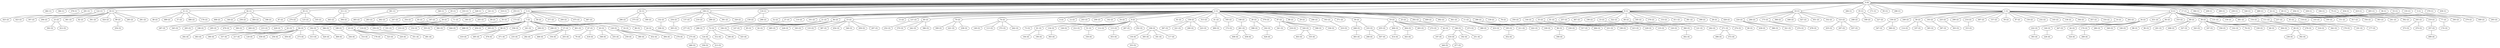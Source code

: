 graph grafoDorogovtsevMendes_500_Dijkstra  {
"0 (0)";
"482 (1)";
"384 (1)";
"378 (1)";
"291 (1)";
"122 (1)";
"18 (1)";
"31 (1)";
"92 (1)";
"83 (1)";
"311 (1)";
"361 (1)";
"340 (1)";
"65 (1)";
"333 (1)";
"328 (1)";
"141 (1)";
"319 (1)";
"253 (1)";
"5 (1)";
"32 (1)";
"108 (1)";
"116 (1)";
"2 (1)";
"8 (1)";
"10 (1)";
"284 (1)";
"35 (1)";
"171 (1)";
"93 (1)";
"296 (1)";
"1 (1)";
"6 (1)";
"17 (1)";
"364 (1)";
"209 (1)";
"260 (1)";
"239 (1)";
"326 (1)";
"480 (1)";
"22 (1)";
"40 (1)";
"204 (1)";
"430 (1)";
"184 (1)";
"75 (1)";
"434 (1)";
"410 (1)";
"405 (1)";
"36 (1)";
"53 (1)";
"155 (1)";
"3 (1)";
"379 (1)";
"436 (1)";
"34 (2)";
"95 (2)";
"138 (2)";
"52 (2)";
"350 (2)";
"144 (2)";
"45 (2)";
"249 (2)";
"425 (2)";
"27 (2)";
"132 (2)";
"159 (2)";
"431 (2)";
"64 (2)";
"23 (2)";
"461 (2)";
"110 (2)";
"310 (2)";
"69 (2)";
"82 (2)";
"58 (2)";
"38 (2)";
"193 (2)";
"48 (2)";
"225 (2)";
"101 (2)";
"55 (2)";
"21 (2)";
"187 (2)";
"468 (2)";
"301 (2)";
"299 (2)";
"214 (2)";
"234 (2)";
"81 (2)";
"84 (2)";
"15 (2)";
"424 (2)";
"99 (2)";
"224 (2)";
"489 (2)";
"131 (2)";
"13 (2)";
"497 (2)";
"146 (2)";
"257 (2)";
"127 (2)";
"467 (2)";
"156 (2)";
"118 (2)";
"264 (2)";
"266 (2)";
"157 (2)";
"60 (2)";
"258 (2)";
"423 (2)";
"462 (2)";
"97 (2)";
"307 (2)";
"143 (2)";
"464 (2)";
"286 (2)";
"59 (2)";
"57 (2)";
"70 (2)";
"74 (2)";
"175 (2)";
"196 (2)";
"4 (2)";
"33 (2)";
"12 (2)";
"270 (2)";
"39 (2)";
"188 (2)";
"322 (2)";
"71 (2)";
"68 (2)";
"186 (2)";
"185 (2)";
"265 (2)";
"137 (2)";
"248 (2)";
"243 (2)";
"89 (2)";
"285 (2)";
"206 (2)";
"142 (2)";
"125 (2)";
"50 (2)";
"376 (2)";
"67 (2)";
"481 (2)";
"216 (2)";
"54 (2)";
"9 (2)";
"150 (2)";
"91 (2)";
"293 (2)";
"232 (2)";
"173 (2)";
"7 (2)";
"158 (2)";
"313 (2)";
"41 (2)";
"56 (2)";
"153 (2)";
"165 (2)";
"148 (2)";
"26 (2)";
"374 (2)";
"411 (2)";
"154 (2)";
"111 (2)";
"375 (2)";
"381 (2)";
"87 (2)";
"86 (2)";
"29 (2)";
"180 (2)";
"377 (2)";
"200 (2)";
"246 (2)";
"145 (2)";
"399 (2)";
"289 (2)";
"163 (2)";
"371 (2)";
"160 (2)";
"151 (2)";
"391 (2)";
"30 (2)";
"19 (2)";
"25 (2)";
"202 (2)";
"240 (2)";
"409 (2)";
"368 (2)";
"28 (2)";
"169 (2)";
"362 (2)";
"245 (2)";
"219 (2)";
"227 (2)";
"446 (2)";
"427 (2)";
"136 (2)";
"279 (2)";
"417 (2)";
"334 (2)";
"383 (2)";
"344 (2)";
"457 (2)";
"241 (2)";
"237 (2)";
"316 (2)";
"451 (2)";
"492 (2)";
"441 (2)";
"329 (2)";
"332 (2)";
"14 (2)";
"11 (2)";
"396 (2)";
"475 (2)";
"247 (2)";
"354 (2)";
"283 (2)";
"465 (2)";
"445 (2)";
"394 (2)";
"105 (2)";
"486 (2)";
"176 (2)";
"294 (2)";
"281 (2)";
"139 (2)";
"263 (2)";
"123 (2)";
"78 (2)";
"449 (2)";
"428 (2)";
"487 (2)";
"77 (2)";
"174 (3)";
"435 (3)";
"297 (3)";
"484 (3)";
"63 (3)";
"433 (3)";
"195 (3)";
"94 (3)";
"73 (3)";
"149 (3)";
"192 (3)";
"211 (3)";
"61 (3)";
"134 (3)";
"373 (3)";
"366 (3)";
"189 (3)";
"140 (3)";
"43 (3)";
"288 (3)";
"455 (3)";
"199 (3)";
"447 (3)";
"205 (3)";
"126 (3)";
"133 (3)";
"474 (3)";
"309 (3)";
"72 (3)";
"338 (3)";
"473 (3)";
"389 (3)";
"343 (3)";
"167 (3)";
"212 (3)";
"201 (3)";
"341 (3)";
"44 (3)";
"406 (3)";
"170 (3)";
"356 (3)";
"119 (3)";
"218 (3)";
"404 (3)";
"177 (3)";
"498 (3)";
"398 (3)";
"113 (3)";
"250 (3)";
"327 (3)";
"194 (3)";
"120 (3)";
"114 (3)";
"102 (3)";
"198 (3)";
"305 (3)";
"415 (3)";
"331 (3)";
"360 (3)";
"485 (3)";
"422 (3)";
"439 (3)";
"470 (3)";
"387 (3)";
"295 (3)";
"320 (3)";
"121 (3)";
"287 (3)";
"303 (3)";
"233 (3)";
"51 (3)";
"478 (3)";
"152 (3)";
"318 (3)";
"147 (3)";
"429 (3)";
"355 (3)";
"479 (3)";
"271 (3)";
"372 (3)";
"306 (3)";
"112 (3)";
"370 (3)";
"242 (3)";
"262 (3)";
"300 (3)";
"229 (3)";
"252 (3)";
"115 (3)";
"454 (3)";
"388 (3)";
"382 (3)";
"444 (3)";
"488 (3)";
"342 (3)";
"367 (3)";
"135 (3)";
"179 (3)";
"162 (3)";
"261 (3)";
"172 (3)";
"490 (3)";
"450 (3)";
"395 (3)";
"267 (3)";
"442 (3)";
"109 (3)";
"96 (3)";
"336 (3)";
"98 (3)";
"358 (3)";
"168 (3)";
"386 (3)";
"352 (3)";
"222 (3)";
"161 (3)";
"274 (3)";
"400 (3)";
"80 (3)";
"276 (3)";
"448 (3)";
"85 (3)";
"421 (3)";
"208 (3)";
"215 (3)";
"357 (3)";
"221 (3)";
"103 (3)";
"298 (3)";
"254 (3)";
"280 (3)";
"397 (3)";
"290 (3)";
"37 (3)";
"191 (3)";
"346 (3)";
"106 (3)";
"459 (3)";
"401 (3)";
"238 (3)";
"349 (3)";
"88 (3)";
"437 (3)";
"47 (3)";
"231 (3)";
"347 (3)";
"277 (3)";
"493 (3)";
"302 (3)";
"412 (3)";
"20 (3)";
"369 (3)";
"315 (3)";
"210 (3)";
"76 (3)";
"107 (3)";
"345 (3)";
"62 (3)";
"339 (3)";
"46 (3)";
"385 (3)";
"230 (3)";
"128 (3)";
"272 (3)";
"228 (3)";
"90 (3)";
"42 (3)";
"304 (3)";
"321 (3)";
"207 (3)";
"100 (3)";
"49 (3)";
"223 (3)";
"16 (3)";
"183 (3)";
"317 (3)";
"66 (3)";
"24 (3)";
"278 (4)";
"282 (4)";
"130 (4)";
"496 (4)";
"426 (4)";
"469 (4)";
"419 (4)";
"269 (4)";
"443 (4)";
"292 (4)";
"314 (4)";
"472 (4)";
"403 (4)";
"414 (4)";
"390 (4)";
"325 (4)";
"495 (4)";
"337 (4)";
"178 (4)";
"124 (4)";
"408 (4)";
"463 (4)";
"217 (4)";
"365 (4)";
"453 (4)";
"323 (4)";
"268 (4)";
"335 (4)";
"348 (4)";
"129 (4)";
"471 (4)";
"499 (4)";
"324 (4)";
"181 (4)";
"363 (4)";
"491 (4)";
"452 (4)";
"259 (4)";
"164 (4)";
"330 (4)";
"220 (4)";
"79 (4)";
"438 (4)";
"413 (4)";
"255 (4)";
"466 (4)";
"416 (4)";
"182 (4)";
"308 (4)";
"351 (4)";
"235 (4)";
"483 (4)";
"476 (4)";
"458 (4)";
"420 (4)";
"312 (4)";
"226 (4)";
"256 (4)";
"456 (4)";
"190 (4)";
"418 (4)";
"380 (4)";
"244 (4)";
"197 (4)";
"117 (4)";
"166 (4)";
"251 (4)";
"393 (4)";
"275 (4)";
"104 (4)";
"203 (4)";
"402 (4)";
"273 (4)";
"432 (4)";
"236 (4)";
"407 (4)";
"494 (4)";
"392 (4)";
"440 (5)";
"359 (5)";
"460 (5)";
"353 (5)";
"213 (5)";
"477 (5)";
"0 (0)" -- "482 (1)";
"0 (0)" -- "384 (1)";
"0 (0)" -- "378 (1)";
"0 (0)" -- "291 (1)";
"0 (0)" -- "122 (1)";
"0 (0)" -- "18 (1)";
"0 (0)" -- "31 (1)";
"0 (0)" -- "92 (1)";
"0 (0)" -- "83 (1)";
"0 (0)" -- "311 (1)";
"0 (0)" -- "361 (1)";
"0 (0)" -- "340 (1)";
"0 (0)" -- "65 (1)";
"0 (0)" -- "333 (1)";
"0 (0)" -- "328 (1)";
"0 (0)" -- "141 (1)";
"0 (0)" -- "319 (1)";
"0 (0)" -- "253 (1)";
"0 (0)" -- "5 (1)";
"0 (0)" -- "32 (1)";
"0 (0)" -- "108 (1)";
"0 (0)" -- "116 (1)";
"0 (0)" -- "2 (1)";
"0 (0)" -- "8 (1)";
"0 (0)" -- "10 (1)";
"0 (0)" -- "284 (1)";
"0 (0)" -- "35 (1)";
"0 (0)" -- "171 (1)";
"0 (0)" -- "93 (1)";
"0 (0)" -- "296 (1)";
"0 (0)" -- "1 (1)";
"0 (0)" -- "6 (1)";
"0 (0)" -- "17 (1)";
"0 (0)" -- "364 (1)";
"0 (0)" -- "209 (1)";
"0 (0)" -- "260 (1)";
"0 (0)" -- "239 (1)";
"0 (0)" -- "326 (1)";
"0 (0)" -- "480 (1)";
"0 (0)" -- "22 (1)";
"0 (0)" -- "40 (1)";
"0 (0)" -- "204 (1)";
"0 (0)" -- "430 (1)";
"0 (0)" -- "184 (1)";
"0 (0)" -- "75 (1)";
"0 (0)" -- "434 (1)";
"0 (0)" -- "410 (1)";
"0 (0)" -- "405 (1)";
"0 (0)" -- "36 (1)";
"0 (0)" -- "53 (1)";
"0 (0)" -- "155 (1)";
"0 (0)" -- "3 (1)";
"0 (0)" -- "379 (1)";
"0 (0)" -- "436 (1)";
"6 (1)" -- "34 (2)";
"5 (1)" -- "95 (2)";
"1 (1)" -- "138 (2)";
"2 (1)" -- "52 (2)";
"8 (1)" -- "350 (2)";
"8 (1)" -- "144 (2)";
"17 (1)" -- "45 (2)";
"1 (1)" -- "249 (2)";
"291 (1)" -- "425 (2)";
"2 (1)" -- "27 (2)";
"108 (1)" -- "132 (2)";
"116 (1)" -- "159 (2)";
"6 (1)" -- "431 (2)";
"6 (1)" -- "64 (2)";
"18 (1)" -- "23 (2)";
"18 (1)" -- "461 (2)";
"2 (1)" -- "110 (2)";
"6 (1)" -- "310 (2)";
"6 (1)" -- "69 (2)";
"18 (1)" -- "82 (2)";
"1 (1)" -- "58 (2)";
"6 (1)" -- "38 (2)";
"1 (1)" -- "193 (2)";
"31 (1)" -- "48 (2)";
"1 (1)" -- "225 (2)";
"2 (1)" -- "101 (2)";
"8 (1)" -- "55 (2)";
"2 (1)" -- "21 (2)";
"5 (1)" -- "187 (2)";
"92 (1)" -- "468 (2)";
"18 (1)" -- "301 (2)";
"1 (1)" -- "299 (2)";
"1 (1)" -- "214 (2)";
"108 (1)" -- "234 (2)";
"8 (1)" -- "81 (2)";
"2 (1)" -- "84 (2)";
"2 (1)" -- "15 (2)";
"18 (1)" -- "424 (2)";
"18 (1)" -- "99 (2)";
"10 (1)" -- "224 (2)";
"31 (1)" -- "489 (2)";
"6 (1)" -- "131 (2)";
"2 (1)" -- "13 (2)";
"1 (1)" -- "497 (2)";
"92 (1)" -- "146 (2)";
"8 (1)" -- "257 (2)";
"2 (1)" -- "127 (2)";
"8 (1)" -- "467 (2)";
"6 (1)" -- "156 (2)";
"17 (1)" -- "118 (2)";
"10 (1)" -- "264 (2)";
"116 (1)" -- "266 (2)";
"1 (1)" -- "157 (2)";
"2 (1)" -- "60 (2)";
"92 (1)" -- "258 (2)";
"122 (1)" -- "423 (2)";
"328 (1)" -- "462 (2)";
"83 (1)" -- "97 (2)";
"122 (1)" -- "307 (2)";
"17 (1)" -- "143 (2)";
"92 (1)" -- "464 (2)";
"32 (1)" -- "286 (2)";
"1 (1)" -- "59 (2)";
"31 (1)" -- "57 (2)";
"2 (1)" -- "70 (2)";
"2 (1)" -- "74 (2)";
"10 (1)" -- "175 (2)";
"8 (1)" -- "196 (2)";
"2 (1)" -- "4 (2)";
"8 (1)" -- "33 (2)";
"2 (1)" -- "12 (2)";
"83 (1)" -- "270 (2)";
"5 (1)" -- "39 (2)";
"92 (1)" -- "188 (2)";
"8 (1)" -- "322 (2)";
"5 (1)" -- "71 (2)";
"8 (1)" -- "68 (2)";
"5 (1)" -- "186 (2)";
"8 (1)" -- "185 (2)";
"5 (1)" -- "265 (2)";
"108 (1)" -- "137 (2)";
"35 (1)" -- "248 (2)";
"2 (1)" -- "243 (2)";
"5 (1)" -- "89 (2)";
"18 (1)" -- "285 (2)";
"2 (1)" -- "206 (2)";
"2 (1)" -- "142 (2)";
"83 (1)" -- "125 (2)";
"5 (1)" -- "50 (2)";
"8 (1)" -- "376 (2)";
"1 (1)" -- "67 (2)";
"6 (1)" -- "481 (2)";
"108 (1)" -- "216 (2)";
"2 (1)" -- "54 (2)";
"2 (1)" -- "9 (2)";
"1 (1)" -- "150 (2)";
"2 (1)" -- "91 (2)";
"3 (1)" -- "293 (2)";
"1 (1)" -- "232 (2)";
"5 (1)" -- "173 (2)";
"5 (1)" -- "7 (2)";
"2 (1)" -- "158 (2)";
"2 (1)" -- "313 (2)";
"2 (1)" -- "41 (2)";
"5 (1)" -- "56 (2)";
"8 (1)" -- "153 (2)";
"2 (1)" -- "165 (2)";
"2 (1)" -- "148 (2)";
"2 (1)" -- "26 (2)";
"2 (1)" -- "374 (2)";
"8 (1)" -- "411 (2)";
"6 (1)" -- "154 (2)";
"6 (1)" -- "111 (2)";
"32 (1)" -- "375 (2)";
"8 (1)" -- "381 (2)";
"2 (1)" -- "87 (2)";
"2 (1)" -- "86 (2)";
"2 (1)" -- "29 (2)";
"32 (1)" -- "180 (2)";
"5 (1)" -- "377 (2)";
"5 (1)" -- "200 (2)";
"2 (1)" -- "246 (2)";
"1 (1)" -- "145 (2)";
"8 (1)" -- "399 (2)";
"108 (1)" -- "289 (2)";
"2 (1)" -- "163 (2)";
"2 (1)" -- "371 (2)";
"17 (1)" -- "160 (2)";
"17 (1)" -- "151 (2)";
"108 (1)" -- "391 (2)";
"2 (1)" -- "30 (2)";
"2 (1)" -- "19 (2)";
"2 (1)" -- "25 (2)";
"2 (1)" -- "202 (2)";
"40 (1)" -- "240 (2)";
"2 (1)" -- "409 (2)";
"10 (1)" -- "368 (2)";
"8 (1)" -- "28 (2)";
"35 (1)" -- "169 (2)";
"22 (1)" -- "362 (2)";
"22 (1)" -- "245 (2)";
"22 (1)" -- "219 (2)";
"35 (1)" -- "227 (2)";
"10 (1)" -- "446 (2)";
"10 (1)" -- "427 (2)";
"1 (1)" -- "136 (2)";
"40 (1)" -- "279 (2)";
"17 (1)" -- "417 (2)";
"17 (1)" -- "334 (2)";
"17 (1)" -- "383 (2)";
"1 (1)" -- "344 (2)";
"1 (1)" -- "457 (2)";
"17 (1)" -- "241 (2)";
"6 (1)" -- "237 (2)";
"1 (1)" -- "316 (2)";
"10 (1)" -- "451 (2)";
"2 (1)" -- "492 (2)";
"2 (1)" -- "441 (2)";
"108 (1)" -- "329 (2)";
"10 (1)" -- "332 (2)";
"1 (1)" -- "14 (2)";
"2 (1)" -- "11 (2)";
"2 (1)" -- "396 (2)";
"5 (1)" -- "475 (2)";
"141 (1)" -- "247 (2)";
"141 (1)" -- "354 (2)";
"65 (1)" -- "283 (2)";
"361 (1)" -- "465 (2)";
"311 (1)" -- "445 (2)";
"311 (1)" -- "394 (2)";
"83 (1)" -- "105 (2)";
"31 (1)" -- "486 (2)";
"31 (1)" -- "176 (2)";
"122 (1)" -- "294 (2)";
"18 (1)" -- "281 (2)";
"2 (1)" -- "139 (2)";
"1 (1)" -- "263 (2)";
"10 (1)" -- "123 (2)";
"2 (1)" -- "78 (2)";
"75 (1)" -- "449 (2)";
"8 (1)" -- "428 (2)";
"5 (1)" -- "487 (2)";
"22 (1)" -- "77 (2)";
"77 (2)" -- "174 (3)";
"123 (2)" -- "435 (3)";
"123 (2)" -- "297 (3)";
"396 (2)" -- "484 (3)";
"7 (2)" -- "63 (3)";
"11 (2)" -- "433 (3)";
"11 (2)" -- "195 (3)";
"7 (2)" -- "94 (3)";
"9 (2)" -- "73 (3)";
"74 (2)" -- "149 (3)";
"7 (2)" -- "192 (3)";
"11 (2)" -- "211 (3)";
"9 (2)" -- "61 (3)";
"9 (2)" -- "134 (3)";
"245 (2)" -- "373 (3)";
"7 (2)" -- "366 (3)";
"7 (2)" -- "189 (3)";
"34 (2)" -- "140 (3)";
"7 (2)" -- "43 (3)";
"27 (2)" -- "288 (3)";
"19 (2)" -- "455 (3)";
"55 (2)" -- "199 (3)";
"34 (2)" -- "447 (3)";
"39 (2)" -- "205 (3)";
"9 (2)" -- "126 (3)";
"15 (2)" -- "133 (3)";
"175 (2)" -- "474 (3)";
"70 (2)" -- "309 (3)";
"21 (2)" -- "72 (3)";
"132 (2)" -- "338 (3)";
"202 (2)" -- "473 (3)";
"202 (2)" -- "389 (3)";
"38 (2)" -- "343 (3)";
"38 (2)" -- "167 (3)";
"9 (2)" -- "212 (3)";
"69 (2)" -- "201 (3)";
"87 (2)" -- "341 (3)";
"34 (2)" -- "44 (3)";
"19 (2)" -- "406 (3)";
"34 (2)" -- "170 (3)";
"38 (2)" -- "356 (3)";
"7 (2)" -- "119 (3)";
"87 (2)" -- "218 (3)";
"19 (2)" -- "404 (3)";
"45 (2)" -- "177 (3)";
"69 (2)" -- "498 (3)";
"26 (2)" -- "398 (3)";
"74 (2)" -- "113 (3)";
"7 (2)" -- "250 (3)";
"69 (2)" -- "327 (3)";
"21 (2)" -- "194 (3)";
"81 (2)" -- "120 (3)";
"58 (2)" -- "114 (3)";
"38 (2)" -- "102 (3)";
"39 (2)" -- "198 (3)";
"234 (2)" -- "305 (3)";
"55 (2)" -- "415 (3)";
"7 (2)" -- "331 (3)";
"81 (2)" -- "360 (3)";
"84 (2)" -- "485 (3)";
"11 (2)" -- "422 (3)";
"224 (2)" -- "439 (3)";
"245 (2)" -- "470 (3)";
"15 (2)" -- "387 (3)";
"39 (2)" -- "295 (3)";
"87 (2)" -- "320 (3)";
"81 (2)" -- "121 (3)";
"187 (2)" -- "287 (3)";
"225 (2)" -- "303 (3)";
"7 (2)" -- "233 (3)";
"9 (2)" -- "51 (3)";
"175 (2)" -- "478 (3)";
"7 (2)" -- "152 (3)";
"111 (2)" -- "318 (3)";
"21 (2)" -- "147 (3)";
"50 (2)" -- "429 (3)";
"7 (2)" -- "355 (3)";
"39 (2)" -- "479 (3)";
"68 (2)" -- "271 (3)";
"74 (2)" -- "372 (3)";
"87 (2)" -- "306 (3)";
"9 (2)" -- "112 (3)";
"60 (2)" -- "370 (3)";
"60 (2)" -- "242 (3)";
"33 (2)" -- "262 (3)";
"39 (2)" -- "300 (3)";
"55 (2)" -- "229 (3)";
"127 (2)" -- "252 (3)";
"9 (2)" -- "115 (3)";
"15 (2)" -- "454 (3)";
"224 (2)" -- "388 (3)";
"7 (2)" -- "382 (3)";
"7 (2)" -- "444 (3)";
"7 (2)" -- "488 (3)";
"111 (2)" -- "342 (3)";
"158 (2)" -- "367 (3)";
"55 (2)" -- "135 (3)";
"111 (2)" -- "179 (3)";
"26 (2)" -- "162 (3)";
"148 (2)" -- "261 (3)";
"165 (2)" -- "172 (3)";
"41 (2)" -- "490 (3)";
"7 (2)" -- "450 (3)";
"7 (2)" -- "395 (3)";
"9 (2)" -- "267 (3)";
"74 (2)" -- "442 (3)";
"11 (2)" -- "109 (3)";
"11 (2)" -- "96 (3)";
"87 (2)" -- "336 (3)";
"7 (2)" -- "98 (3)";
"7 (2)" -- "358 (3)";
"25 (2)" -- "168 (3)";
"60 (2)" -- "386 (3)";
"9 (2)" -- "352 (3)";
"14 (2)" -- "222 (3)";
"7 (2)" -- "161 (3)";
"68 (2)" -- "274 (3)";
"39 (2)" -- "400 (3)";
"28 (2)" -- "80 (3)";
"154 (2)" -- "276 (3)";
"30 (2)" -- "448 (3)";
"21 (2)" -- "85 (3)";
"70 (2)" -- "421 (3)";
"7 (2)" -- "208 (3)";
"39 (2)" -- "215 (3)";
"219 (2)" -- "357 (3)";
"158 (2)" -- "221 (3)";
"30 (2)" -- "103 (3)";
"7 (2)" -- "298 (3)";
"99 (2)" -- "254 (3)";
"34 (2)" -- "280 (3)";
"193 (2)" -- "397 (3)";
"158 (2)" -- "290 (3)";
"7 (2)" -- "37 (3)";
"111 (2)" -- "191 (3)";
"15 (2)" -- "346 (3)";
"9 (2)" -- "106 (3)";
"15 (2)" -- "459 (3)";
"7 (2)" -- "401 (3)";
"70 (2)" -- "238 (3)";
"34 (2)" -- "349 (3)";
"64 (2)" -- "88 (3)";
"123 (2)" -- "437 (3)";
"7 (2)" -- "47 (3)";
"144 (2)" -- "231 (3)";
"138 (2)" -- "347 (3)";
"159 (2)" -- "277 (3)";
"19 (2)" -- "493 (3)";
"23 (2)" -- "302 (3)";
"23 (2)" -- "412 (3)";
"7 (2)" -- "20 (3)";
"138 (2)" -- "369 (3)";
"214 (2)" -- "315 (3)";
"163 (2)" -- "210 (3)";
"38 (2)" -- "76 (3)";
"58 (2)" -- "107 (3)";
"187 (2)" -- "345 (3)";
"21 (2)" -- "62 (3)";
"38 (2)" -- "339 (3)";
"38 (2)" -- "46 (3)";
"58 (2)" -- "385 (3)";
"11 (2)" -- "230 (3)";
"7 (2)" -- "128 (3)";
"19 (2)" -- "272 (3)";
"84 (2)" -- "228 (3)";
"64 (2)" -- "90 (3)";
"19 (2)" -- "42 (3)";
"38 (2)" -- "304 (3)";
"224 (2)" -- "321 (3)";
"15 (2)" -- "207 (3)";
"34 (2)" -- "100 (3)";
"38 (2)" -- "49 (3)";
"158 (2)" -- "223 (3)";
"7 (2)" -- "16 (3)";
"84 (2)" -- "183 (3)";
"11 (2)" -- "317 (3)";
"7 (2)" -- "66 (3)";
"7 (2)" -- "24 (3)";
"24 (3)" -- "278 (4)";
"37 (3)" -- "282 (4)";
"106 (3)" -- "130 (4)";
"271 (3)" -- "496 (4)";
"162 (3)" -- "426 (4)";
"366 (3)" -- "469 (4)";
"98 (3)" -- "419 (4)";
"170 (3)" -- "269 (4)";
"404 (3)" -- "443 (4)";
"198 (3)" -- "292 (4)";
"43 (3)" -- "314 (4)";
"271 (3)" -- "472 (4)";
"320 (3)" -- "403 (4)";
"406 (3)" -- "414 (4)";
"94 (3)" -- "390 (4)";
"194 (3)" -- "325 (4)";
"98 (3)" -- "495 (4)";
"94 (3)" -- "337 (4)";
"43 (3)" -- "178 (4)";
"72 (3)" -- "124 (4)";
"261 (3)" -- "408 (4)";
"63 (3)" -- "463 (4)";
"94 (3)" -- "217 (4)";
"106 (3)" -- "365 (4)";
"115 (3)" -- "453 (4)";
"43 (3)" -- "323 (4)";
"103 (3)" -- "268 (4)";
"320 (3)" -- "335 (4)";
"20 (3)" -- "348 (4)";
"94 (3)" -- "129 (4)";
"208 (3)" -- "471 (4)";
"357 (3)" -- "499 (4)";
"44 (3)" -- "324 (4)";
"106 (3)" -- "181 (4)";
"134 (3)" -- "363 (4)";
"250 (3)" -- "491 (4)";
"195 (3)" -- "452 (4)";
"128 (3)" -- "259 (4)";
"61 (3)" -- "164 (4)";
"51 (3)" -- "330 (4)";
"43 (3)" -- "220 (4)";
"47 (3)" -- "79 (4)";
"261 (3)" -- "438 (4)";
"192 (3)" -- "413 (4)";
"20 (3)" -- "255 (4)";
"37 (3)" -- "466 (4)";
"168 (3)" -- "416 (4)";
"168 (3)" -- "182 (4)";
"96 (3)" -- "308 (4)";
"43 (3)" -- "351 (4)";
"208 (3)" -- "235 (4)";
"448 (3)" -- "483 (4)";
"98 (3)" -- "476 (4)";
"94 (3)" -- "458 (4)";
"192 (3)" -- "420 (4)";
"72 (3)" -- "312 (4)";
"140 (3)" -- "226 (4)";
"94 (3)" -- "256 (4)";
"94 (3)" -- "456 (4)";
"61 (3)" -- "190 (4)";
"47 (3)" -- "418 (4)";
"128 (3)" -- "380 (4)";
"189 (3)" -- "244 (4)";
"42 (3)" -- "197 (4)";
"106 (3)" -- "117 (4)";
"72 (3)" -- "166 (4)";
"168 (3)" -- "251 (4)";
"222 (3)" -- "393 (4)";
"24 (3)" -- "275 (4)";
"37 (3)" -- "104 (4)";
"37 (3)" -- "203 (4)";
"360 (3)" -- "402 (4)";
"94 (3)" -- "273 (4)";
"128 (3)" -- "432 (4)";
"49 (3)" -- "236 (4)";
"103 (3)" -- "407 (4)";
"128 (3)" -- "494 (4)";
"49 (3)" -- "392 (4)";
"416 (4)" -- "440 (5)";
"124 (4)" -- "359 (5)";
"275 (4)" -- "460 (5)";
"130 (4)" -- "353 (5)";
"124 (4)" -- "213 (5)";
"416 (4)" -- "477 (5)";
}